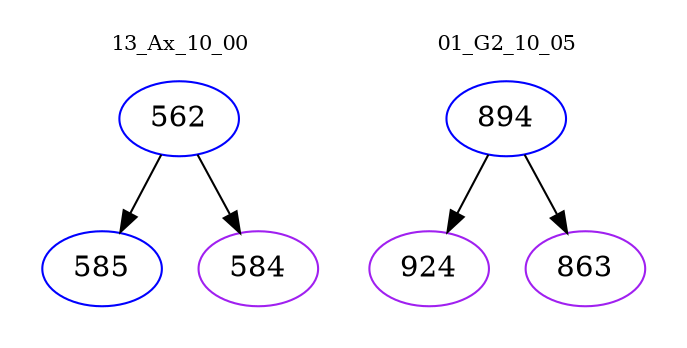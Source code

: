 digraph{
subgraph cluster_0 {
color = white
label = "13_Ax_10_00";
fontsize=10;
T0_562 [label="562", color="blue"]
T0_562 -> T0_585 [color="black"]
T0_585 [label="585", color="blue"]
T0_562 -> T0_584 [color="black"]
T0_584 [label="584", color="purple"]
}
subgraph cluster_1 {
color = white
label = "01_G2_10_05";
fontsize=10;
T1_894 [label="894", color="blue"]
T1_894 -> T1_924 [color="black"]
T1_924 [label="924", color="purple"]
T1_894 -> T1_863 [color="black"]
T1_863 [label="863", color="purple"]
}
}
